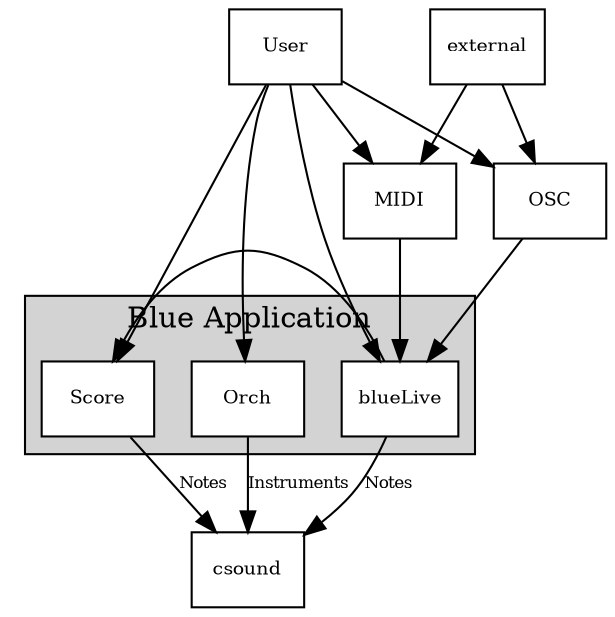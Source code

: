 digraph {
 node[fontsize=9,shape=record,style=filled,fillcolor=white]
 edge[fontsize=8]

 subgraph cluster_0 {
   label="Blue Application";
   style=filled; fillcolor=lightgrey

   score[label="Score"]
   orch[label="Orch"]
   live[label="blueLive"]

   live->score; //live->orch;
//   score->orch;
  
   {rank=same; score, live}

 }

 user[label="User"]
 midi[label="MIDI"]
 osc[label="OSC"]

 {rank=same; user, external}
 {rank=same; midi,osc}
 external->{osc,midi}

 osc->live;
 midi->live;

 user->midi;
 user->osc;

 user->score;
 user->live;
 user->orch;

 edge[label="Notes"] 

 live->csound;
 score->csound;

 edge[label="Instruments"] 
 orch->csound;


}


